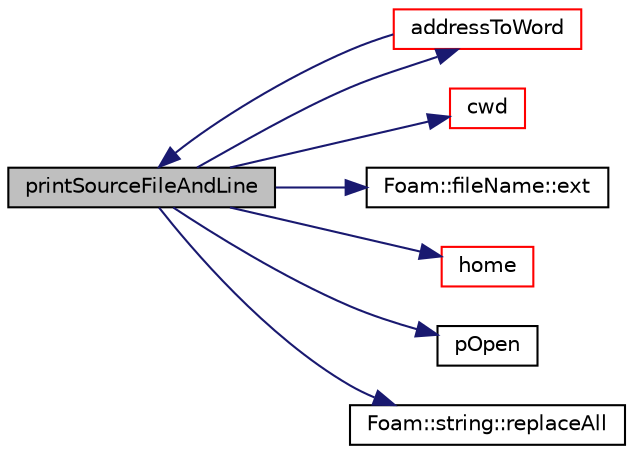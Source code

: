 digraph "printSourceFileAndLine"
{
  bgcolor="transparent";
  edge [fontname="Helvetica",fontsize="10",labelfontname="Helvetica",labelfontsize="10"];
  node [fontname="Helvetica",fontsize="10",shape=record];
  rankdir="LR";
  Node1 [label="printSourceFileAndLine",height=0.2,width=0.4,color="black", fillcolor="grey75", style="filled", fontcolor="black"];
  Node1 -> Node2 [color="midnightblue",fontsize="10",style="solid",fontname="Helvetica"];
  Node2 [label="addressToWord",height=0.2,width=0.4,color="red",URL="$a10733.html#ad7cab5df78dcb95246d42f2e290b9fac"];
  Node2 -> Node1 [color="midnightblue",fontsize="10",style="solid",fontname="Helvetica"];
  Node1 -> Node3 [color="midnightblue",fontsize="10",style="solid",fontname="Helvetica"];
  Node3 [label="cwd",height=0.2,width=0.4,color="red",URL="$a10733.html#a07e65e44305ffb6594966d3a53cb6272",tooltip="Return current working directory path name. "];
  Node1 -> Node4 [color="midnightblue",fontsize="10",style="solid",fontname="Helvetica"];
  Node4 [label="Foam::fileName::ext",height=0.2,width=0.4,color="black",URL="$a00779.html#a949d8ddb08ad72e81d850c28f9c3abfc",tooltip="Return file name extension (part after last .) "];
  Node1 -> Node5 [color="midnightblue",fontsize="10",style="solid",fontname="Helvetica"];
  Node5 [label="home",height=0.2,width=0.4,color="red",URL="$a10733.html#ae3d3ec6ddc4a201cdcf369c6a46bcaba",tooltip="Return home directory path name for the current user. "];
  Node1 -> Node6 [color="midnightblue",fontsize="10",style="solid",fontname="Helvetica"];
  Node6 [label="pOpen",height=0.2,width=0.4,color="black",URL="$a10733.html#aaa833e5989844cdd7adc70a915c33c05"];
  Node1 -> Node7 [color="midnightblue",fontsize="10",style="solid",fontname="Helvetica"];
  Node7 [label="Foam::string::replaceAll",height=0.2,width=0.4,color="black",URL="$a02458.html#a0bf334fda5b33d81c4467472af37dcca",tooltip="Replace all occurences of sub-string oldStr with newStr. "];
}
